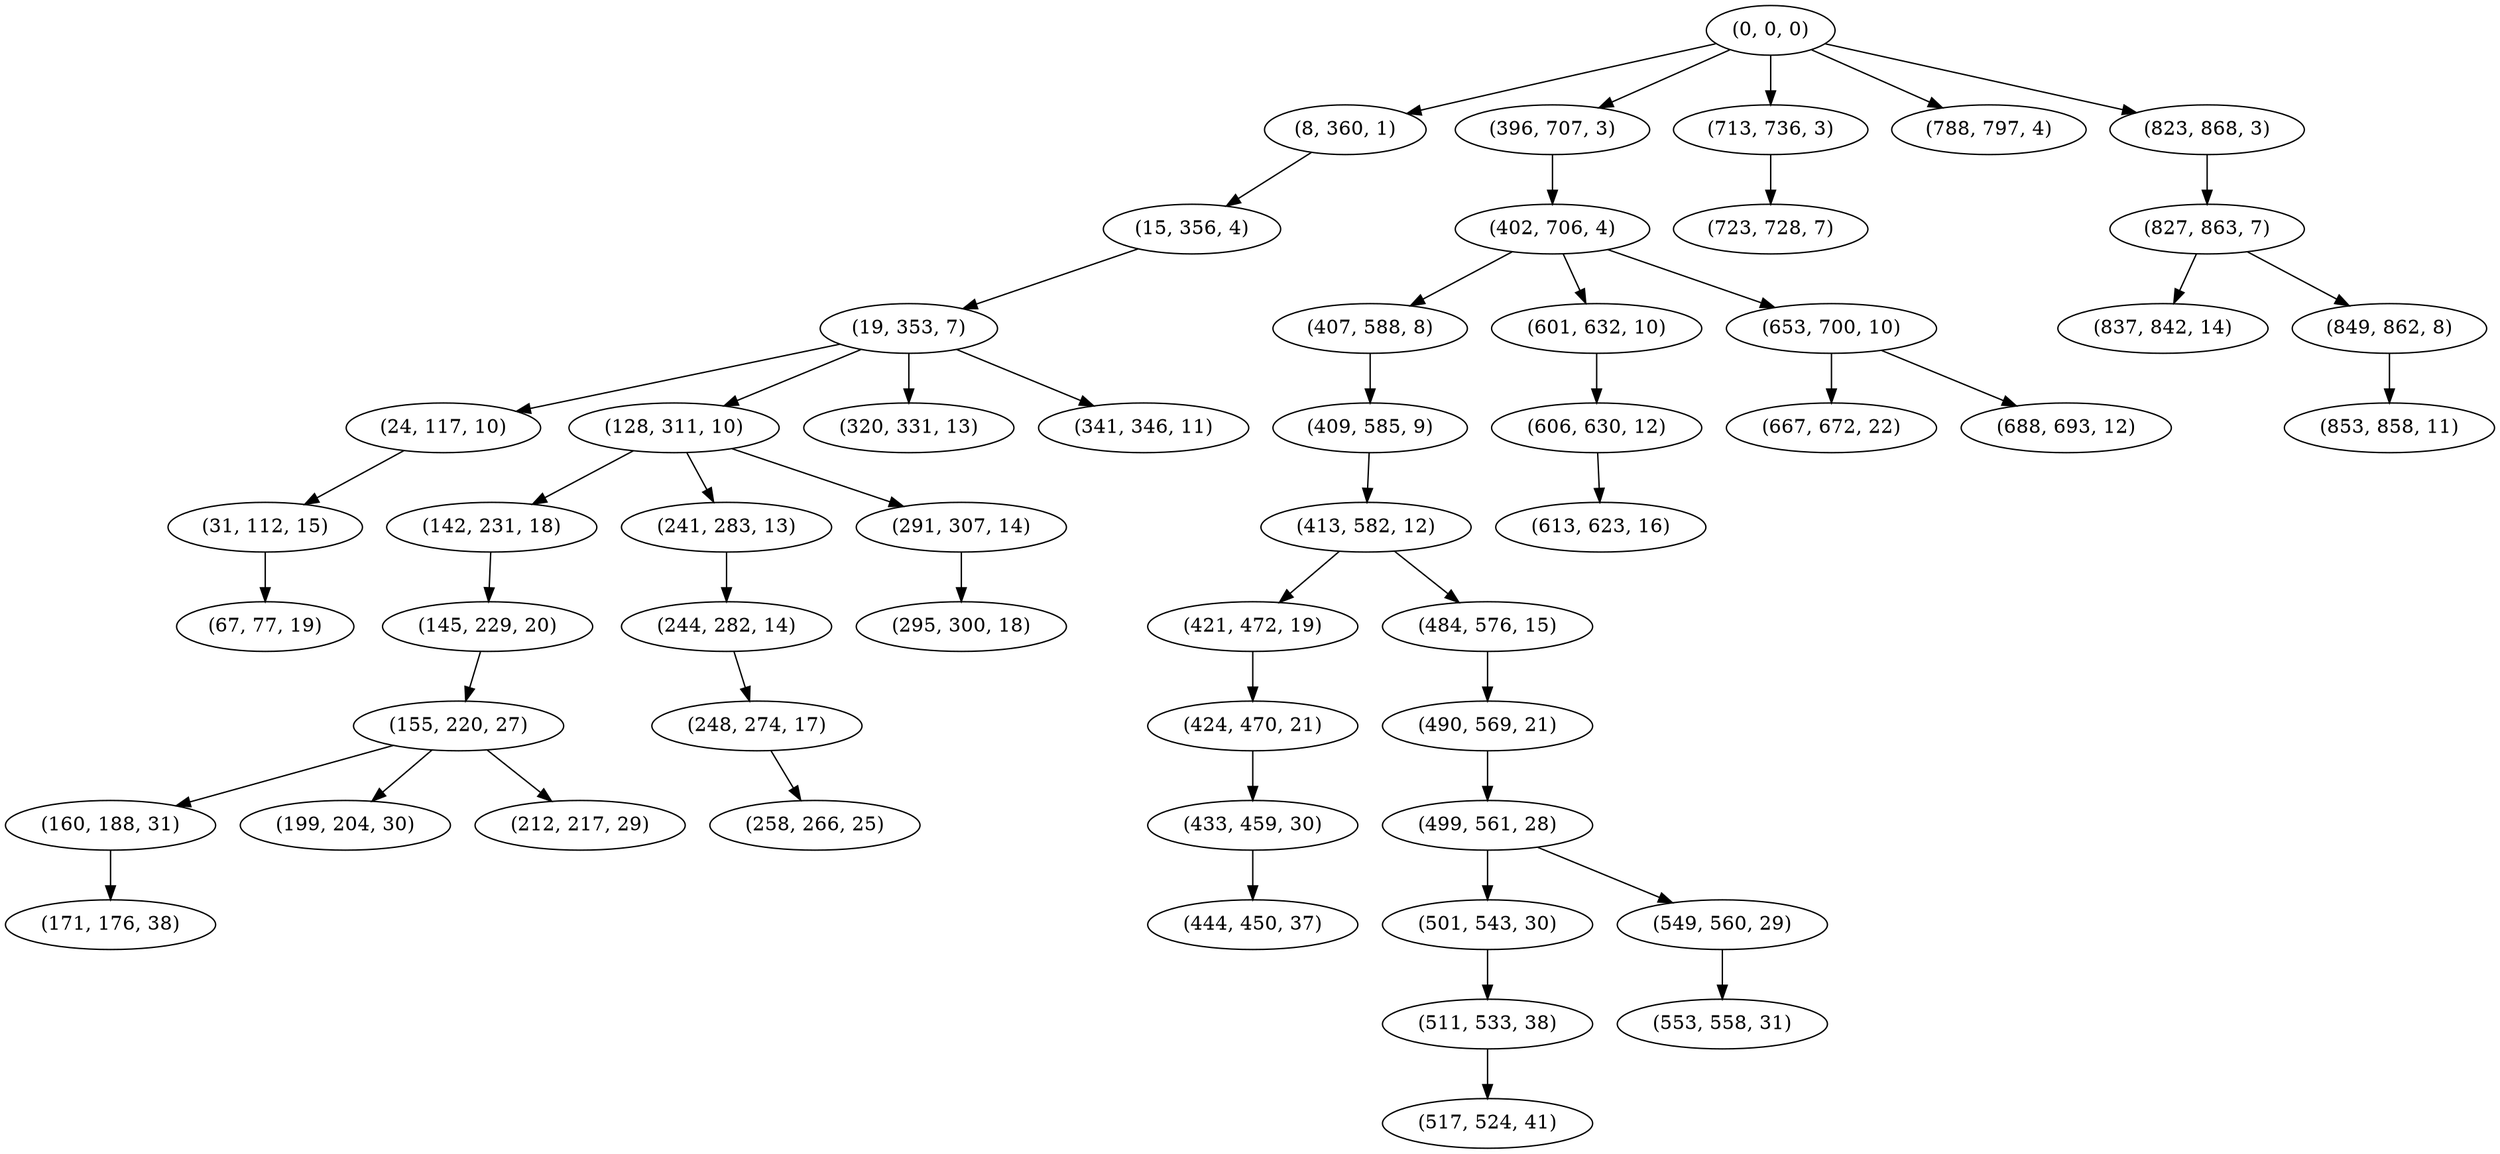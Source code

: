 digraph tree {
    "(0, 0, 0)";
    "(8, 360, 1)";
    "(15, 356, 4)";
    "(19, 353, 7)";
    "(24, 117, 10)";
    "(31, 112, 15)";
    "(67, 77, 19)";
    "(128, 311, 10)";
    "(142, 231, 18)";
    "(145, 229, 20)";
    "(155, 220, 27)";
    "(160, 188, 31)";
    "(171, 176, 38)";
    "(199, 204, 30)";
    "(212, 217, 29)";
    "(241, 283, 13)";
    "(244, 282, 14)";
    "(248, 274, 17)";
    "(258, 266, 25)";
    "(291, 307, 14)";
    "(295, 300, 18)";
    "(320, 331, 13)";
    "(341, 346, 11)";
    "(396, 707, 3)";
    "(402, 706, 4)";
    "(407, 588, 8)";
    "(409, 585, 9)";
    "(413, 582, 12)";
    "(421, 472, 19)";
    "(424, 470, 21)";
    "(433, 459, 30)";
    "(444, 450, 37)";
    "(484, 576, 15)";
    "(490, 569, 21)";
    "(499, 561, 28)";
    "(501, 543, 30)";
    "(511, 533, 38)";
    "(517, 524, 41)";
    "(549, 560, 29)";
    "(553, 558, 31)";
    "(601, 632, 10)";
    "(606, 630, 12)";
    "(613, 623, 16)";
    "(653, 700, 10)";
    "(667, 672, 22)";
    "(688, 693, 12)";
    "(713, 736, 3)";
    "(723, 728, 7)";
    "(788, 797, 4)";
    "(823, 868, 3)";
    "(827, 863, 7)";
    "(837, 842, 14)";
    "(849, 862, 8)";
    "(853, 858, 11)";
    "(0, 0, 0)" -> "(8, 360, 1)";
    "(0, 0, 0)" -> "(396, 707, 3)";
    "(0, 0, 0)" -> "(713, 736, 3)";
    "(0, 0, 0)" -> "(788, 797, 4)";
    "(0, 0, 0)" -> "(823, 868, 3)";
    "(8, 360, 1)" -> "(15, 356, 4)";
    "(15, 356, 4)" -> "(19, 353, 7)";
    "(19, 353, 7)" -> "(24, 117, 10)";
    "(19, 353, 7)" -> "(128, 311, 10)";
    "(19, 353, 7)" -> "(320, 331, 13)";
    "(19, 353, 7)" -> "(341, 346, 11)";
    "(24, 117, 10)" -> "(31, 112, 15)";
    "(31, 112, 15)" -> "(67, 77, 19)";
    "(128, 311, 10)" -> "(142, 231, 18)";
    "(128, 311, 10)" -> "(241, 283, 13)";
    "(128, 311, 10)" -> "(291, 307, 14)";
    "(142, 231, 18)" -> "(145, 229, 20)";
    "(145, 229, 20)" -> "(155, 220, 27)";
    "(155, 220, 27)" -> "(160, 188, 31)";
    "(155, 220, 27)" -> "(199, 204, 30)";
    "(155, 220, 27)" -> "(212, 217, 29)";
    "(160, 188, 31)" -> "(171, 176, 38)";
    "(241, 283, 13)" -> "(244, 282, 14)";
    "(244, 282, 14)" -> "(248, 274, 17)";
    "(248, 274, 17)" -> "(258, 266, 25)";
    "(291, 307, 14)" -> "(295, 300, 18)";
    "(396, 707, 3)" -> "(402, 706, 4)";
    "(402, 706, 4)" -> "(407, 588, 8)";
    "(402, 706, 4)" -> "(601, 632, 10)";
    "(402, 706, 4)" -> "(653, 700, 10)";
    "(407, 588, 8)" -> "(409, 585, 9)";
    "(409, 585, 9)" -> "(413, 582, 12)";
    "(413, 582, 12)" -> "(421, 472, 19)";
    "(413, 582, 12)" -> "(484, 576, 15)";
    "(421, 472, 19)" -> "(424, 470, 21)";
    "(424, 470, 21)" -> "(433, 459, 30)";
    "(433, 459, 30)" -> "(444, 450, 37)";
    "(484, 576, 15)" -> "(490, 569, 21)";
    "(490, 569, 21)" -> "(499, 561, 28)";
    "(499, 561, 28)" -> "(501, 543, 30)";
    "(499, 561, 28)" -> "(549, 560, 29)";
    "(501, 543, 30)" -> "(511, 533, 38)";
    "(511, 533, 38)" -> "(517, 524, 41)";
    "(549, 560, 29)" -> "(553, 558, 31)";
    "(601, 632, 10)" -> "(606, 630, 12)";
    "(606, 630, 12)" -> "(613, 623, 16)";
    "(653, 700, 10)" -> "(667, 672, 22)";
    "(653, 700, 10)" -> "(688, 693, 12)";
    "(713, 736, 3)" -> "(723, 728, 7)";
    "(823, 868, 3)" -> "(827, 863, 7)";
    "(827, 863, 7)" -> "(837, 842, 14)";
    "(827, 863, 7)" -> "(849, 862, 8)";
    "(849, 862, 8)" -> "(853, 858, 11)";
}
